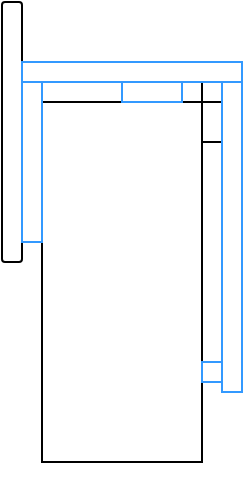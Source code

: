 <mxfile version="24.8.3">
  <diagram name="Seite-1" id="E8zHXlqWHgOEWkFVMrEu">
    <mxGraphModel dx="955" dy="483" grid="1" gridSize="10" guides="1" tooltips="1" connect="1" arrows="1" fold="1" page="1" pageScale="1" pageWidth="827" pageHeight="1169" math="0" shadow="0">
      <root>
        <mxCell id="0" />
        <mxCell id="1" parent="0" />
        <mxCell id="8ynsnsNbgYZOuZQq6j5N-1" value="" style="rounded=0;whiteSpace=wrap;html=1;" vertex="1" parent="1">
          <mxGeometry x="120" y="100" width="80" height="180" as="geometry" />
        </mxCell>
        <mxCell id="8ynsnsNbgYZOuZQq6j5N-7" value="" style="endArrow=none;html=1;rounded=0;exitX=1;exitY=0;exitDx=0;exitDy=0;" edge="1" parent="1" source="8ynsnsNbgYZOuZQq6j5N-1">
          <mxGeometry width="50" height="50" relative="1" as="geometry">
            <mxPoint x="190" y="250" as="sourcePoint" />
            <mxPoint x="200" y="90" as="targetPoint" />
          </mxGeometry>
        </mxCell>
        <mxCell id="8ynsnsNbgYZOuZQq6j5N-8" value="" style="rounded=0;whiteSpace=wrap;html=1;" vertex="1" parent="1">
          <mxGeometry x="200" y="100" width="10" height="20" as="geometry" />
        </mxCell>
        <mxCell id="8ynsnsNbgYZOuZQq6j5N-9" style="edgeStyle=orthogonalEdgeStyle;rounded=0;orthogonalLoop=1;jettySize=auto;html=1;exitX=0.5;exitY=1;exitDx=0;exitDy=0;" edge="1" parent="1" source="8ynsnsNbgYZOuZQq6j5N-1" target="8ynsnsNbgYZOuZQq6j5N-1">
          <mxGeometry relative="1" as="geometry" />
        </mxCell>
        <mxCell id="8ynsnsNbgYZOuZQq6j5N-10" style="edgeStyle=orthogonalEdgeStyle;rounded=0;orthogonalLoop=1;jettySize=auto;html=1;exitX=0.5;exitY=1;exitDx=0;exitDy=0;" edge="1" parent="1" source="8ynsnsNbgYZOuZQq6j5N-1" target="8ynsnsNbgYZOuZQq6j5N-1">
          <mxGeometry relative="1" as="geometry" />
        </mxCell>
        <mxCell id="8ynsnsNbgYZOuZQq6j5N-13" value="" style="rounded=1;whiteSpace=wrap;html=1;" vertex="1" parent="1">
          <mxGeometry x="100" y="50" width="10" height="130" as="geometry" />
        </mxCell>
        <mxCell id="8ynsnsNbgYZOuZQq6j5N-14" value="" style="rounded=0;whiteSpace=wrap;html=1;" vertex="1" parent="1">
          <mxGeometry x="110" y="120" width="10" height="10" as="geometry" />
        </mxCell>
        <mxCell id="8ynsnsNbgYZOuZQq6j5N-15" value="" style="rounded=0;whiteSpace=wrap;html=1;" vertex="1" parent="1">
          <mxGeometry x="110" y="150" width="10" height="10" as="geometry" />
        </mxCell>
        <mxCell id="8ynsnsNbgYZOuZQq6j5N-16" value="" style="rounded=0;whiteSpace=wrap;html=1;strokeColor=#3399FF;" vertex="1" parent="1">
          <mxGeometry x="160" y="90" width="30" height="10" as="geometry" />
        </mxCell>
        <mxCell id="8ynsnsNbgYZOuZQq6j5N-17" value="" style="rounded=0;whiteSpace=wrap;html=1;strokeColor=#3399FF;" vertex="1" parent="1">
          <mxGeometry x="110" y="80" width="110" height="10" as="geometry" />
        </mxCell>
        <mxCell id="8ynsnsNbgYZOuZQq6j5N-18" value="" style="rounded=0;whiteSpace=wrap;html=1;strokeColor=#3399FF;" vertex="1" parent="1">
          <mxGeometry x="210" y="90" width="10" height="155" as="geometry" />
        </mxCell>
        <mxCell id="8ynsnsNbgYZOuZQq6j5N-20" value="" style="rounded=0;whiteSpace=wrap;html=1;strokeColor=#3399FF;" vertex="1" parent="1">
          <mxGeometry x="110" y="90" width="10" height="80" as="geometry" />
        </mxCell>
        <mxCell id="8ynsnsNbgYZOuZQq6j5N-22" value="" style="rounded=0;whiteSpace=wrap;html=1;strokeColor=#3399FF;" vertex="1" parent="1">
          <mxGeometry x="200" y="230" width="10" height="10" as="geometry" />
        </mxCell>
      </root>
    </mxGraphModel>
  </diagram>
</mxfile>
